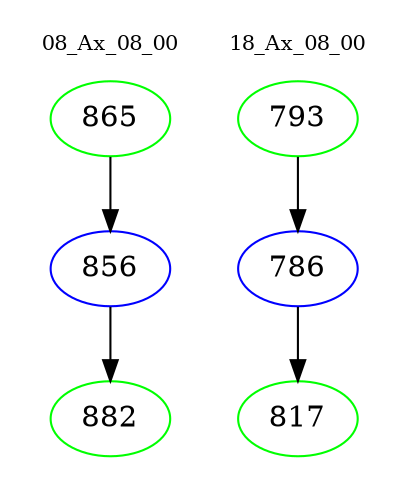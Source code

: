 digraph{
subgraph cluster_0 {
color = white
label = "08_Ax_08_00";
fontsize=10;
T0_865 [label="865", color="green"]
T0_865 -> T0_856 [color="black"]
T0_856 [label="856", color="blue"]
T0_856 -> T0_882 [color="black"]
T0_882 [label="882", color="green"]
}
subgraph cluster_1 {
color = white
label = "18_Ax_08_00";
fontsize=10;
T1_793 [label="793", color="green"]
T1_793 -> T1_786 [color="black"]
T1_786 [label="786", color="blue"]
T1_786 -> T1_817 [color="black"]
T1_817 [label="817", color="green"]
}
}
